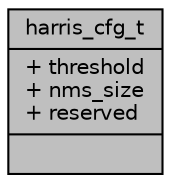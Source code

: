 digraph "harris_cfg_t"
{
 // INTERACTIVE_SVG=YES
 // LATEX_PDF_SIZE
  bgcolor="transparent";
  edge [fontname="Helvetica",fontsize="10",labelfontname="Helvetica",labelfontsize="10"];
  node [fontname="Helvetica",fontsize="10",shape=record];
  Node1 [label="{harris_cfg_t\n|+ threshold\l+ nms_size\l+ reserved\l|}",height=0.2,width=0.4,color="black", fillcolor="grey75", style="filled", fontcolor="black",tooltip="The configuration of Harris point detection."];
}

